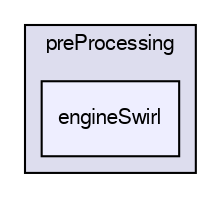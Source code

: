 digraph "applications/utilities/preProcessing/engineSwirl" {
  bgcolor=transparent;
  compound=true
  node [ fontsize="10", fontname="FreeSans"];
  edge [ labelfontsize="10", labelfontname="FreeSans"];
  subgraph clusterdir_2cb9088fcfa5d85f3ea0b5a37d6be287 {
    graph [ bgcolor="#ddddee", pencolor="black", label="preProcessing" fontname="FreeSans", fontsize="10", URL="dir_2cb9088fcfa5d85f3ea0b5a37d6be287.html"]
  dir_13172ea0d4d26378874af07e1692ae3d [shape=box, label="engineSwirl", style="filled", fillcolor="#eeeeff", pencolor="black", URL="dir_13172ea0d4d26378874af07e1692ae3d.html"];
  }
}
